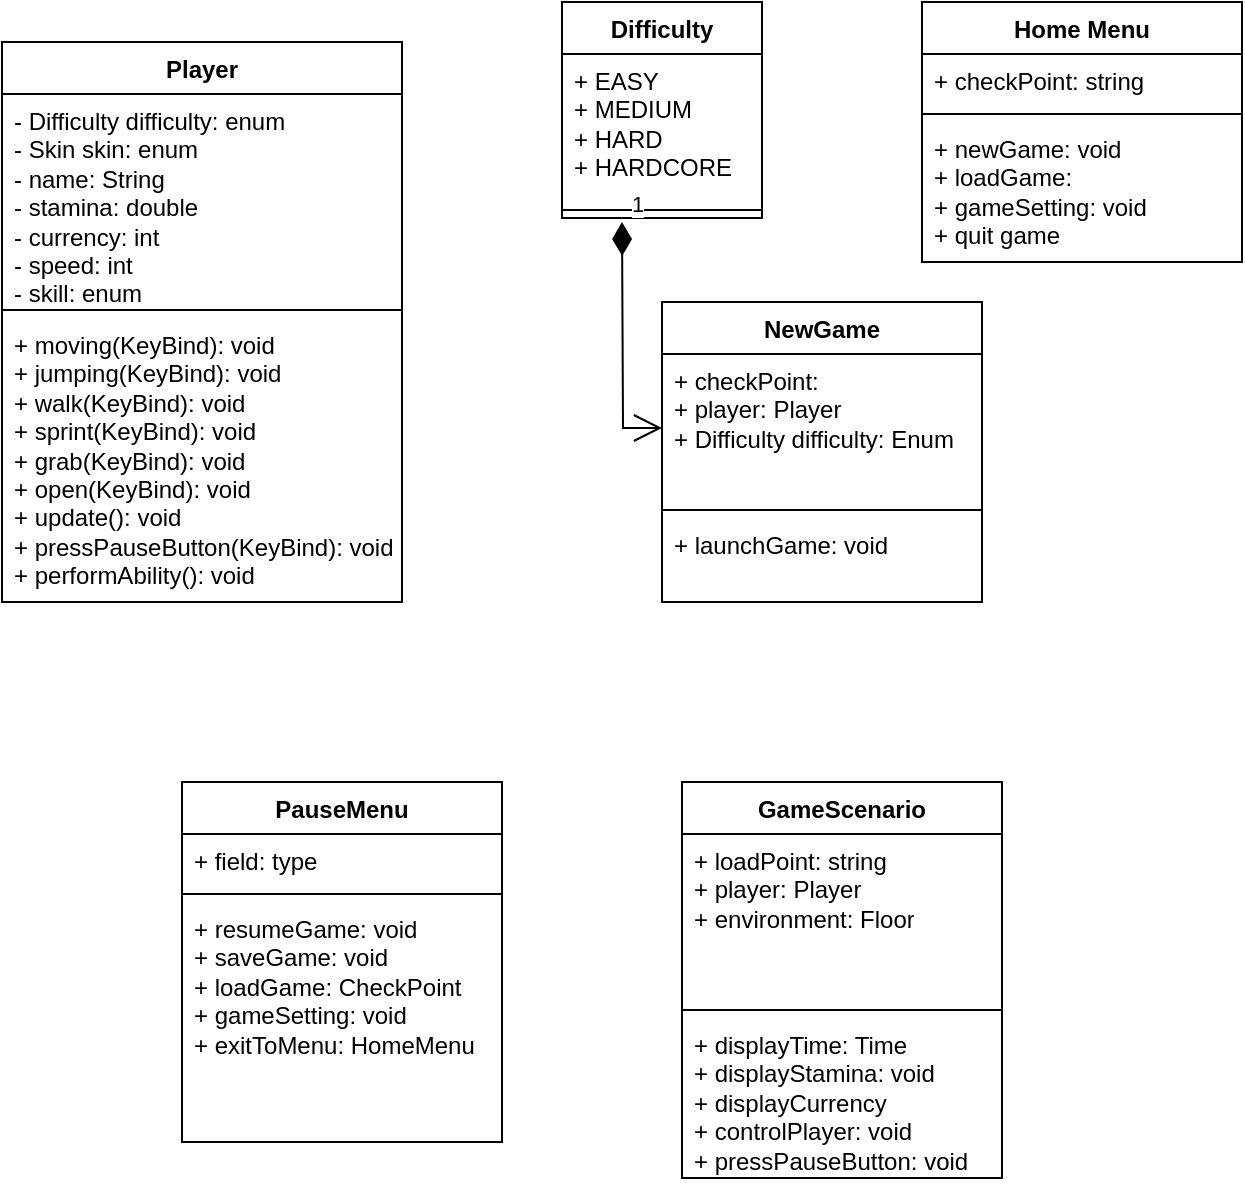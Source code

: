 <mxfile version="24.7.5">
  <diagram name="Page-1" id="DouYV13dVgsZ0XXw8R14">
    <mxGraphModel dx="418" dy="797" grid="1" gridSize="10" guides="1" tooltips="1" connect="1" arrows="1" fold="1" page="1" pageScale="1" pageWidth="827" pageHeight="1169" math="0" shadow="0">
      <root>
        <mxCell id="0" />
        <mxCell id="1" parent="0" />
        <mxCell id="hNtenuK7WuW0bpYXtM4P-1" value="Player" style="swimlane;fontStyle=1;align=center;verticalAlign=top;childLayout=stackLayout;horizontal=1;startSize=26;horizontalStack=0;resizeParent=1;resizeParentMax=0;resizeLast=0;collapsible=1;marginBottom=0;whiteSpace=wrap;html=1;" vertex="1" parent="1">
          <mxGeometry x="20" y="40" width="200" height="280" as="geometry" />
        </mxCell>
        <mxCell id="hNtenuK7WuW0bpYXtM4P-2" value="- Difficulty difficulty: enum&lt;div&gt;- Skin skin: enum&lt;br&gt;&lt;div&gt;- name: String&lt;/div&gt;&lt;div&gt;- stamina: double&lt;/div&gt;&lt;div&gt;- currency: int&lt;/div&gt;&lt;div&gt;- speed: int&lt;/div&gt;&lt;/div&gt;&lt;div&gt;- skill: enum&lt;/div&gt;" style="text;strokeColor=none;fillColor=none;align=left;verticalAlign=top;spacingLeft=4;spacingRight=4;overflow=hidden;rotatable=0;points=[[0,0.5],[1,0.5]];portConstraint=eastwest;whiteSpace=wrap;html=1;" vertex="1" parent="hNtenuK7WuW0bpYXtM4P-1">
          <mxGeometry y="26" width="200" height="104" as="geometry" />
        </mxCell>
        <mxCell id="hNtenuK7WuW0bpYXtM4P-3" value="" style="line;strokeWidth=1;fillColor=none;align=left;verticalAlign=middle;spacingTop=-1;spacingLeft=3;spacingRight=3;rotatable=0;labelPosition=right;points=[];portConstraint=eastwest;strokeColor=inherit;" vertex="1" parent="hNtenuK7WuW0bpYXtM4P-1">
          <mxGeometry y="130" width="200" height="8" as="geometry" />
        </mxCell>
        <mxCell id="hNtenuK7WuW0bpYXtM4P-4" value="+ moving(KeyBind): void&lt;div&gt;+ jumping(KeyBind): void&lt;/div&gt;&lt;div&gt;&lt;span style=&quot;background-color: initial;&quot;&gt;+ walk(KeyBind): void&lt;/span&gt;&lt;/div&gt;&lt;div&gt;&lt;span style=&quot;background-color: initial;&quot;&gt;+ sprint(KeyBind): void&lt;/span&gt;&lt;/div&gt;&lt;div&gt;&lt;span style=&quot;background-color: initial;&quot;&gt;+ grab(KeyBind): void&lt;/span&gt;&lt;/div&gt;&lt;div&gt;&lt;span style=&quot;background-color: initial;&quot;&gt;+ open(KeyBind): void&lt;/span&gt;&lt;/div&gt;&lt;div&gt;+ update(): void&lt;/div&gt;&lt;div&gt;+ pressPauseButton(KeyBind): void&lt;/div&gt;&lt;div&gt;+ performAbility(): void&lt;/div&gt;" style="text;strokeColor=none;fillColor=none;align=left;verticalAlign=top;spacingLeft=4;spacingRight=4;overflow=hidden;rotatable=0;points=[[0,0.5],[1,0.5]];portConstraint=eastwest;whiteSpace=wrap;html=1;" vertex="1" parent="hNtenuK7WuW0bpYXtM4P-1">
          <mxGeometry y="138" width="200" height="142" as="geometry" />
        </mxCell>
        <mxCell id="hNtenuK7WuW0bpYXtM4P-8" value="" style="edgeStyle=orthogonalEdgeStyle;rounded=0;orthogonalLoop=1;jettySize=auto;html=1;" edge="1" parent="1">
          <mxGeometry relative="1" as="geometry">
            <mxPoint x="344" y="200" as="sourcePoint" />
            <mxPoint x="344" y="200" as="targetPoint" />
          </mxGeometry>
        </mxCell>
        <mxCell id="hNtenuK7WuW0bpYXtM4P-11" value="Home Menu" style="swimlane;fontStyle=1;align=center;verticalAlign=top;childLayout=stackLayout;horizontal=1;startSize=26;horizontalStack=0;resizeParent=1;resizeParentMax=0;resizeLast=0;collapsible=1;marginBottom=0;whiteSpace=wrap;html=1;" vertex="1" parent="1">
          <mxGeometry x="480" y="20" width="160" height="130" as="geometry" />
        </mxCell>
        <mxCell id="hNtenuK7WuW0bpYXtM4P-12" value="+ checkPoint: string" style="text;strokeColor=none;fillColor=none;align=left;verticalAlign=top;spacingLeft=4;spacingRight=4;overflow=hidden;rotatable=0;points=[[0,0.5],[1,0.5]];portConstraint=eastwest;whiteSpace=wrap;html=1;" vertex="1" parent="hNtenuK7WuW0bpYXtM4P-11">
          <mxGeometry y="26" width="160" height="26" as="geometry" />
        </mxCell>
        <mxCell id="hNtenuK7WuW0bpYXtM4P-13" value="" style="line;strokeWidth=1;fillColor=none;align=left;verticalAlign=middle;spacingTop=-1;spacingLeft=3;spacingRight=3;rotatable=0;labelPosition=right;points=[];portConstraint=eastwest;strokeColor=inherit;" vertex="1" parent="hNtenuK7WuW0bpYXtM4P-11">
          <mxGeometry y="52" width="160" height="8" as="geometry" />
        </mxCell>
        <mxCell id="hNtenuK7WuW0bpYXtM4P-14" value="&lt;div&gt;+ newGame: void&lt;/div&gt;&lt;div&gt;+ loadGame:&lt;/div&gt;&lt;div&gt;+ gameSetting: void&lt;/div&gt;&lt;div&gt;+ quit game&lt;/div&gt;" style="text;strokeColor=none;fillColor=none;align=left;verticalAlign=top;spacingLeft=4;spacingRight=4;overflow=hidden;rotatable=0;points=[[0,0.5],[1,0.5]];portConstraint=eastwest;whiteSpace=wrap;html=1;" vertex="1" parent="hNtenuK7WuW0bpYXtM4P-11">
          <mxGeometry y="60" width="160" height="70" as="geometry" />
        </mxCell>
        <mxCell id="hNtenuK7WuW0bpYXtM4P-15" value="NewGame&lt;div&gt;&lt;br&gt;&lt;/div&gt;" style="swimlane;fontStyle=1;align=center;verticalAlign=top;childLayout=stackLayout;horizontal=1;startSize=26;horizontalStack=0;resizeParent=1;resizeParentMax=0;resizeLast=0;collapsible=1;marginBottom=0;whiteSpace=wrap;html=1;" vertex="1" parent="1">
          <mxGeometry x="350" y="170" width="160" height="150" as="geometry" />
        </mxCell>
        <mxCell id="hNtenuK7WuW0bpYXtM4P-16" value="+ checkPoint:&lt;div&gt;+ player: Player&lt;br&gt;&lt;div&gt;+ Difficulty difficulty: Enum&lt;/div&gt;&lt;/div&gt;" style="text;strokeColor=none;fillColor=none;align=left;verticalAlign=top;spacingLeft=4;spacingRight=4;overflow=hidden;rotatable=0;points=[[0,0.5],[1,0.5]];portConstraint=eastwest;whiteSpace=wrap;html=1;" vertex="1" parent="hNtenuK7WuW0bpYXtM4P-15">
          <mxGeometry y="26" width="160" height="74" as="geometry" />
        </mxCell>
        <mxCell id="hNtenuK7WuW0bpYXtM4P-17" value="" style="line;strokeWidth=1;fillColor=none;align=left;verticalAlign=middle;spacingTop=-1;spacingLeft=3;spacingRight=3;rotatable=0;labelPosition=right;points=[];portConstraint=eastwest;strokeColor=inherit;" vertex="1" parent="hNtenuK7WuW0bpYXtM4P-15">
          <mxGeometry y="100" width="160" height="8" as="geometry" />
        </mxCell>
        <mxCell id="hNtenuK7WuW0bpYXtM4P-18" value="+ launchGame: void" style="text;strokeColor=none;fillColor=none;align=left;verticalAlign=top;spacingLeft=4;spacingRight=4;overflow=hidden;rotatable=0;points=[[0,0.5],[1,0.5]];portConstraint=eastwest;whiteSpace=wrap;html=1;" vertex="1" parent="hNtenuK7WuW0bpYXtM4P-15">
          <mxGeometry y="108" width="160" height="42" as="geometry" />
        </mxCell>
        <mxCell id="hNtenuK7WuW0bpYXtM4P-20" value="Difficulty" style="swimlane;fontStyle=1;align=center;verticalAlign=top;childLayout=stackLayout;horizontal=1;startSize=26;horizontalStack=0;resizeParent=1;resizeParentMax=0;resizeLast=0;collapsible=1;marginBottom=0;whiteSpace=wrap;html=1;" vertex="1" parent="1">
          <mxGeometry x="300" y="20" width="100" height="108" as="geometry" />
        </mxCell>
        <mxCell id="hNtenuK7WuW0bpYXtM4P-21" value="+ EASY&lt;div&gt;+ MEDIUM&lt;/div&gt;&lt;div&gt;+ HARD&lt;/div&gt;&lt;div&gt;+ HARDCORE&lt;/div&gt;" style="text;strokeColor=none;fillColor=none;align=left;verticalAlign=top;spacingLeft=4;spacingRight=4;overflow=hidden;rotatable=0;points=[[0,0.5],[1,0.5]];portConstraint=eastwest;whiteSpace=wrap;html=1;" vertex="1" parent="hNtenuK7WuW0bpYXtM4P-20">
          <mxGeometry y="26" width="100" height="74" as="geometry" />
        </mxCell>
        <mxCell id="hNtenuK7WuW0bpYXtM4P-22" value="" style="line;strokeWidth=1;fillColor=none;align=left;verticalAlign=middle;spacingTop=-1;spacingLeft=3;spacingRight=3;rotatable=0;labelPosition=right;points=[];portConstraint=eastwest;strokeColor=inherit;" vertex="1" parent="hNtenuK7WuW0bpYXtM4P-20">
          <mxGeometry y="100" width="100" height="8" as="geometry" />
        </mxCell>
        <mxCell id="hNtenuK7WuW0bpYXtM4P-33" value="1" style="endArrow=open;html=1;endSize=12;startArrow=diamondThin;startSize=14;startFill=1;edgeStyle=orthogonalEdgeStyle;align=left;verticalAlign=bottom;rounded=0;entryX=0;entryY=0.5;entryDx=0;entryDy=0;" edge="1" parent="1" target="hNtenuK7WuW0bpYXtM4P-16">
          <mxGeometry x="-1" y="3" relative="1" as="geometry">
            <mxPoint x="330" y="130" as="sourcePoint" />
            <mxPoint x="250" y="260" as="targetPoint" />
          </mxGeometry>
        </mxCell>
        <mxCell id="hNtenuK7WuW0bpYXtM4P-34" value="GameScenario" style="swimlane;fontStyle=1;align=center;verticalAlign=top;childLayout=stackLayout;horizontal=1;startSize=26;horizontalStack=0;resizeParent=1;resizeParentMax=0;resizeLast=0;collapsible=1;marginBottom=0;whiteSpace=wrap;html=1;" vertex="1" parent="1">
          <mxGeometry x="360" y="410" width="160" height="198" as="geometry" />
        </mxCell>
        <mxCell id="hNtenuK7WuW0bpYXtM4P-35" value="+ loadPoint: string&lt;div&gt;+ player: Player&lt;/div&gt;&lt;div&gt;+ environment: Floor&lt;/div&gt;" style="text;strokeColor=none;fillColor=none;align=left;verticalAlign=top;spacingLeft=4;spacingRight=4;overflow=hidden;rotatable=0;points=[[0,0.5],[1,0.5]];portConstraint=eastwest;whiteSpace=wrap;html=1;" vertex="1" parent="hNtenuK7WuW0bpYXtM4P-34">
          <mxGeometry y="26" width="160" height="84" as="geometry" />
        </mxCell>
        <mxCell id="hNtenuK7WuW0bpYXtM4P-36" value="" style="line;strokeWidth=1;fillColor=none;align=left;verticalAlign=middle;spacingTop=-1;spacingLeft=3;spacingRight=3;rotatable=0;labelPosition=right;points=[];portConstraint=eastwest;strokeColor=inherit;" vertex="1" parent="hNtenuK7WuW0bpYXtM4P-34">
          <mxGeometry y="110" width="160" height="8" as="geometry" />
        </mxCell>
        <mxCell id="hNtenuK7WuW0bpYXtM4P-37" value="+ displayTime: Time&lt;div&gt;+ displayStamina: void&lt;/div&gt;&lt;div&gt;+ displayCurrency&lt;/div&gt;&lt;div&gt;+ controlPlayer: void&lt;/div&gt;&lt;div&gt;+ pressPauseButton: void&lt;/div&gt;" style="text;strokeColor=none;fillColor=none;align=left;verticalAlign=top;spacingLeft=4;spacingRight=4;overflow=hidden;rotatable=0;points=[[0,0.5],[1,0.5]];portConstraint=eastwest;whiteSpace=wrap;html=1;" vertex="1" parent="hNtenuK7WuW0bpYXtM4P-34">
          <mxGeometry y="118" width="160" height="80" as="geometry" />
        </mxCell>
        <mxCell id="hNtenuK7WuW0bpYXtM4P-38" value="PauseMenu" style="swimlane;fontStyle=1;align=center;verticalAlign=top;childLayout=stackLayout;horizontal=1;startSize=26;horizontalStack=0;resizeParent=1;resizeParentMax=0;resizeLast=0;collapsible=1;marginBottom=0;whiteSpace=wrap;html=1;" vertex="1" parent="1">
          <mxGeometry x="110" y="410" width="160" height="180" as="geometry" />
        </mxCell>
        <mxCell id="hNtenuK7WuW0bpYXtM4P-39" value="+ field: type" style="text;strokeColor=none;fillColor=none;align=left;verticalAlign=top;spacingLeft=4;spacingRight=4;overflow=hidden;rotatable=0;points=[[0,0.5],[1,0.5]];portConstraint=eastwest;whiteSpace=wrap;html=1;" vertex="1" parent="hNtenuK7WuW0bpYXtM4P-38">
          <mxGeometry y="26" width="160" height="26" as="geometry" />
        </mxCell>
        <mxCell id="hNtenuK7WuW0bpYXtM4P-40" value="" style="line;strokeWidth=1;fillColor=none;align=left;verticalAlign=middle;spacingTop=-1;spacingLeft=3;spacingRight=3;rotatable=0;labelPosition=right;points=[];portConstraint=eastwest;strokeColor=inherit;" vertex="1" parent="hNtenuK7WuW0bpYXtM4P-38">
          <mxGeometry y="52" width="160" height="8" as="geometry" />
        </mxCell>
        <mxCell id="hNtenuK7WuW0bpYXtM4P-41" value="+ resumeGame: void&lt;div&gt;+ saveGame: void&lt;/div&gt;&lt;div&gt;+ loadGame: CheckPoint&lt;/div&gt;&lt;div&gt;+ gameSetting: void&lt;/div&gt;&lt;div&gt;+ exitToMenu: HomeMenu&lt;/div&gt;" style="text;strokeColor=none;fillColor=none;align=left;verticalAlign=top;spacingLeft=4;spacingRight=4;overflow=hidden;rotatable=0;points=[[0,0.5],[1,0.5]];portConstraint=eastwest;whiteSpace=wrap;html=1;" vertex="1" parent="hNtenuK7WuW0bpYXtM4P-38">
          <mxGeometry y="60" width="160" height="120" as="geometry" />
        </mxCell>
      </root>
    </mxGraphModel>
  </diagram>
</mxfile>

